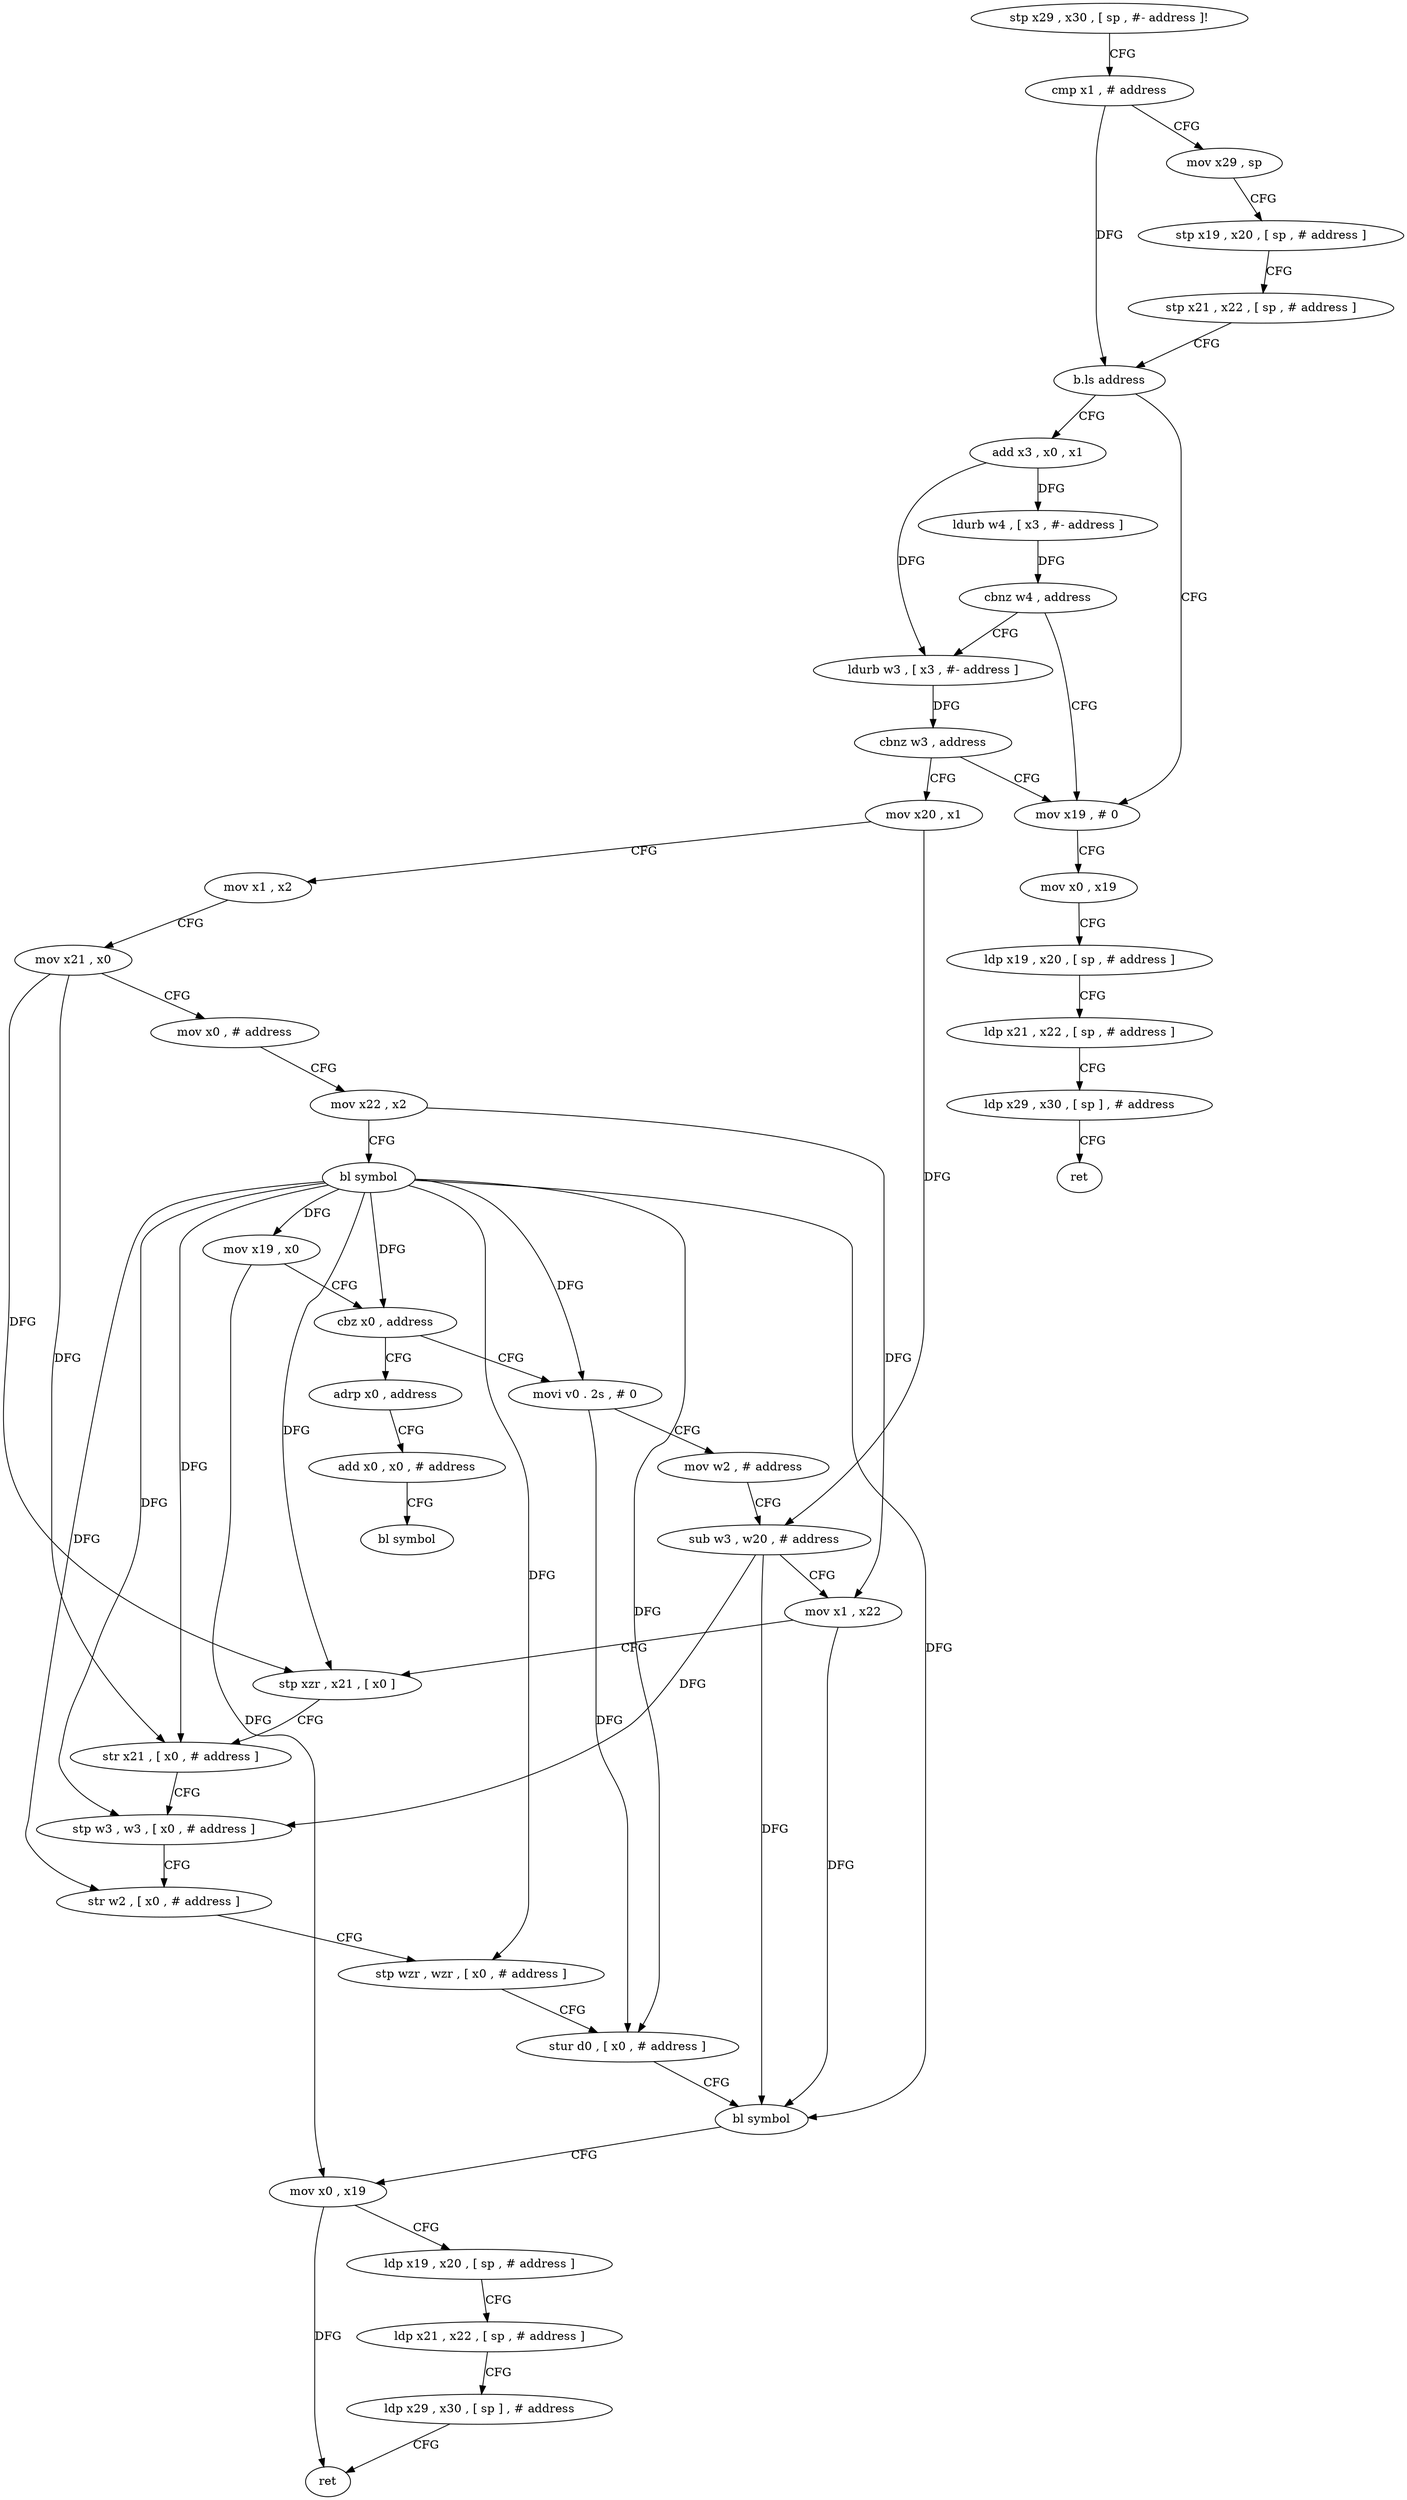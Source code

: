 digraph "func" {
"130240" [label = "stp x29 , x30 , [ sp , #- address ]!" ]
"130244" [label = "cmp x1 , # address" ]
"130248" [label = "mov x29 , sp" ]
"130252" [label = "stp x19 , x20 , [ sp , # address ]" ]
"130256" [label = "stp x21 , x22 , [ sp , # address ]" ]
"130260" [label = "b.ls address" ]
"130384" [label = "mov x19 , # 0" ]
"130264" [label = "add x3 , x0 , x1" ]
"130388" [label = "mov x0 , x19" ]
"130392" [label = "ldp x19 , x20 , [ sp , # address ]" ]
"130396" [label = "ldp x21 , x22 , [ sp , # address ]" ]
"130400" [label = "ldp x29 , x30 , [ sp ] , # address" ]
"130404" [label = "ret" ]
"130268" [label = "ldurb w4 , [ x3 , #- address ]" ]
"130272" [label = "cbnz w4 , address" ]
"130276" [label = "ldurb w3 , [ x3 , #- address ]" ]
"130280" [label = "cbnz w3 , address" ]
"130284" [label = "mov x20 , x1" ]
"130288" [label = "mov x1 , x2" ]
"130292" [label = "mov x21 , x0" ]
"130296" [label = "mov x0 , # address" ]
"130300" [label = "mov x22 , x2" ]
"130304" [label = "bl symbol" ]
"130308" [label = "mov x19 , x0" ]
"130312" [label = "cbz x0 , address" ]
"130408" [label = "adrp x0 , address" ]
"130316" [label = "movi v0 . 2s , # 0" ]
"130412" [label = "add x0 , x0 , # address" ]
"130416" [label = "bl symbol" ]
"130320" [label = "mov w2 , # address" ]
"130324" [label = "sub w3 , w20 , # address" ]
"130328" [label = "mov x1 , x22" ]
"130332" [label = "stp xzr , x21 , [ x0 ]" ]
"130336" [label = "str x21 , [ x0 , # address ]" ]
"130340" [label = "stp w3 , w3 , [ x0 , # address ]" ]
"130344" [label = "str w2 , [ x0 , # address ]" ]
"130348" [label = "stp wzr , wzr , [ x0 , # address ]" ]
"130352" [label = "stur d0 , [ x0 , # address ]" ]
"130356" [label = "bl symbol" ]
"130360" [label = "mov x0 , x19" ]
"130364" [label = "ldp x19 , x20 , [ sp , # address ]" ]
"130368" [label = "ldp x21 , x22 , [ sp , # address ]" ]
"130372" [label = "ldp x29 , x30 , [ sp ] , # address" ]
"130376" [label = "ret" ]
"130240" -> "130244" [ label = "CFG" ]
"130244" -> "130248" [ label = "CFG" ]
"130244" -> "130260" [ label = "DFG" ]
"130248" -> "130252" [ label = "CFG" ]
"130252" -> "130256" [ label = "CFG" ]
"130256" -> "130260" [ label = "CFG" ]
"130260" -> "130384" [ label = "CFG" ]
"130260" -> "130264" [ label = "CFG" ]
"130384" -> "130388" [ label = "CFG" ]
"130264" -> "130268" [ label = "DFG" ]
"130264" -> "130276" [ label = "DFG" ]
"130388" -> "130392" [ label = "CFG" ]
"130392" -> "130396" [ label = "CFG" ]
"130396" -> "130400" [ label = "CFG" ]
"130400" -> "130404" [ label = "CFG" ]
"130268" -> "130272" [ label = "DFG" ]
"130272" -> "130384" [ label = "CFG" ]
"130272" -> "130276" [ label = "CFG" ]
"130276" -> "130280" [ label = "DFG" ]
"130280" -> "130384" [ label = "CFG" ]
"130280" -> "130284" [ label = "CFG" ]
"130284" -> "130288" [ label = "CFG" ]
"130284" -> "130324" [ label = "DFG" ]
"130288" -> "130292" [ label = "CFG" ]
"130292" -> "130296" [ label = "CFG" ]
"130292" -> "130332" [ label = "DFG" ]
"130292" -> "130336" [ label = "DFG" ]
"130296" -> "130300" [ label = "CFG" ]
"130300" -> "130304" [ label = "CFG" ]
"130300" -> "130328" [ label = "DFG" ]
"130304" -> "130308" [ label = "DFG" ]
"130304" -> "130312" [ label = "DFG" ]
"130304" -> "130332" [ label = "DFG" ]
"130304" -> "130336" [ label = "DFG" ]
"130304" -> "130340" [ label = "DFG" ]
"130304" -> "130344" [ label = "DFG" ]
"130304" -> "130348" [ label = "DFG" ]
"130304" -> "130352" [ label = "DFG" ]
"130304" -> "130356" [ label = "DFG" ]
"130304" -> "130316" [ label = "DFG" ]
"130308" -> "130312" [ label = "CFG" ]
"130308" -> "130360" [ label = "DFG" ]
"130312" -> "130408" [ label = "CFG" ]
"130312" -> "130316" [ label = "CFG" ]
"130408" -> "130412" [ label = "CFG" ]
"130316" -> "130320" [ label = "CFG" ]
"130316" -> "130352" [ label = "DFG" ]
"130412" -> "130416" [ label = "CFG" ]
"130320" -> "130324" [ label = "CFG" ]
"130324" -> "130328" [ label = "CFG" ]
"130324" -> "130340" [ label = "DFG" ]
"130324" -> "130356" [ label = "DFG" ]
"130328" -> "130332" [ label = "CFG" ]
"130328" -> "130356" [ label = "DFG" ]
"130332" -> "130336" [ label = "CFG" ]
"130336" -> "130340" [ label = "CFG" ]
"130340" -> "130344" [ label = "CFG" ]
"130344" -> "130348" [ label = "CFG" ]
"130348" -> "130352" [ label = "CFG" ]
"130352" -> "130356" [ label = "CFG" ]
"130356" -> "130360" [ label = "CFG" ]
"130360" -> "130364" [ label = "CFG" ]
"130360" -> "130376" [ label = "DFG" ]
"130364" -> "130368" [ label = "CFG" ]
"130368" -> "130372" [ label = "CFG" ]
"130372" -> "130376" [ label = "CFG" ]
}
